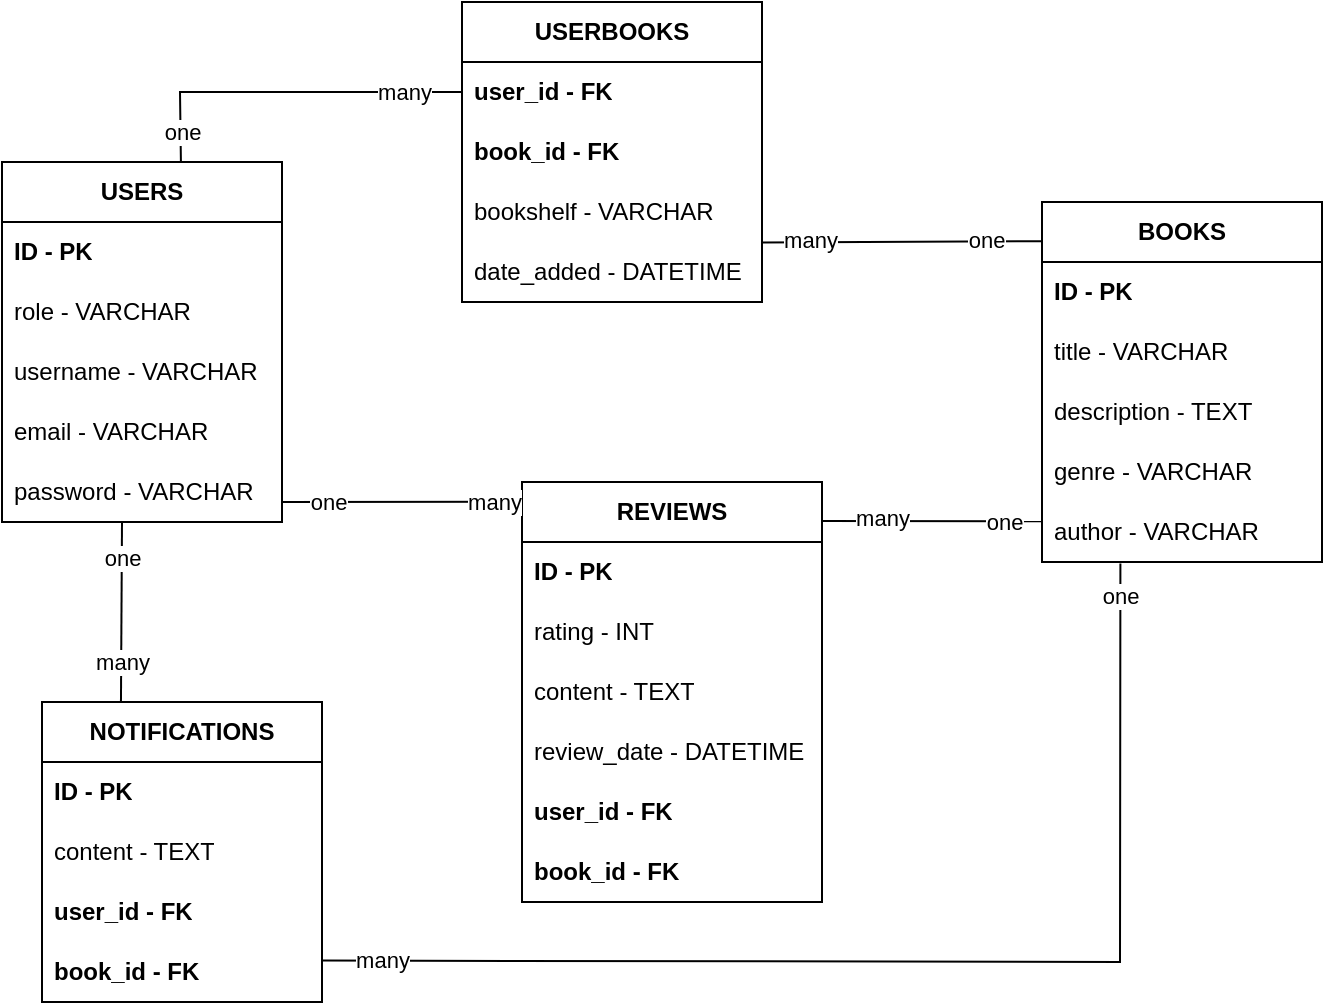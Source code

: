<mxfile version="26.1.1">
  <diagram id="R2lEEEUBdFMjLlhIrx00" name="Page-1">
    <mxGraphModel dx="1290" dy="660" grid="1" gridSize="10" guides="1" tooltips="1" connect="1" arrows="1" fold="1" page="1" pageScale="1" pageWidth="850" pageHeight="1100" math="0" shadow="0" extFonts="Permanent Marker^https://fonts.googleapis.com/css?family=Permanent+Marker">
      <root>
        <mxCell id="0" />
        <mxCell id="1" parent="0" />
        <mxCell id="j2LhgJq1YxjMiKyuYWJe-3" value="&lt;b&gt;USERS&lt;/b&gt;" style="swimlane;fontStyle=0;childLayout=stackLayout;horizontal=1;startSize=30;horizontalStack=0;resizeParent=1;resizeParentMax=0;resizeLast=0;collapsible=1;marginBottom=0;whiteSpace=wrap;html=1;" parent="1" vertex="1">
          <mxGeometry x="80" y="170" width="140" height="180" as="geometry">
            <mxRectangle x="270" y="120" width="80" height="30" as="alternateBounds" />
          </mxGeometry>
        </mxCell>
        <mxCell id="j2LhgJq1YxjMiKyuYWJe-4" value="&lt;b&gt;ID - PK&lt;/b&gt;" style="text;strokeColor=none;fillColor=none;align=left;verticalAlign=middle;spacingLeft=4;spacingRight=4;overflow=hidden;points=[[0,0.5],[1,0.5]];portConstraint=eastwest;rotatable=0;whiteSpace=wrap;html=1;" parent="j2LhgJq1YxjMiKyuYWJe-3" vertex="1">
          <mxGeometry y="30" width="140" height="30" as="geometry" />
        </mxCell>
        <mxCell id="qhHXvNJr7mQXyzwziFMm-1" value="role - VARCHAR" style="text;strokeColor=none;fillColor=none;align=left;verticalAlign=middle;spacingLeft=4;spacingRight=4;overflow=hidden;points=[[0,0.5],[1,0.5]];portConstraint=eastwest;rotatable=0;whiteSpace=wrap;html=1;" parent="j2LhgJq1YxjMiKyuYWJe-3" vertex="1">
          <mxGeometry y="60" width="140" height="30" as="geometry" />
        </mxCell>
        <mxCell id="j2LhgJq1YxjMiKyuYWJe-5" value="username - VARCHAR" style="text;strokeColor=none;fillColor=none;align=left;verticalAlign=middle;spacingLeft=4;spacingRight=4;overflow=hidden;points=[[0,0.5],[1,0.5]];portConstraint=eastwest;rotatable=0;whiteSpace=wrap;html=1;" parent="j2LhgJq1YxjMiKyuYWJe-3" vertex="1">
          <mxGeometry y="90" width="140" height="30" as="geometry" />
        </mxCell>
        <mxCell id="8TTNhSBFEvw9fsH979Fi-1" value="email - VARCHAR" style="text;strokeColor=none;fillColor=none;align=left;verticalAlign=middle;spacingLeft=4;spacingRight=4;overflow=hidden;points=[[0,0.5],[1,0.5]];portConstraint=eastwest;rotatable=0;whiteSpace=wrap;html=1;" parent="j2LhgJq1YxjMiKyuYWJe-3" vertex="1">
          <mxGeometry y="120" width="140" height="30" as="geometry" />
        </mxCell>
        <mxCell id="8TTNhSBFEvw9fsH979Fi-2" value="password - VARCHAR" style="text;strokeColor=none;fillColor=none;align=left;verticalAlign=middle;spacingLeft=4;spacingRight=4;overflow=hidden;points=[[0,0.5],[1,0.5]];portConstraint=eastwest;rotatable=0;whiteSpace=wrap;html=1;" parent="j2LhgJq1YxjMiKyuYWJe-3" vertex="1">
          <mxGeometry y="150" width="140" height="30" as="geometry" />
        </mxCell>
        <mxCell id="j2LhgJq1YxjMiKyuYWJe-11" value="&lt;b&gt;BOOKS&lt;/b&gt;" style="swimlane;fontStyle=0;childLayout=stackLayout;horizontal=1;startSize=30;horizontalStack=0;resizeParent=1;resizeParentMax=0;resizeLast=0;collapsible=1;marginBottom=0;whiteSpace=wrap;html=1;" parent="1" vertex="1">
          <mxGeometry x="600" y="190" width="140" height="180" as="geometry">
            <mxRectangle x="270" y="120" width="80" height="30" as="alternateBounds" />
          </mxGeometry>
        </mxCell>
        <mxCell id="j2LhgJq1YxjMiKyuYWJe-12" value="&lt;b&gt;ID - PK&lt;/b&gt;" style="text;strokeColor=none;fillColor=none;align=left;verticalAlign=middle;spacingLeft=4;spacingRight=4;overflow=hidden;points=[[0,0.5],[1,0.5]];portConstraint=eastwest;rotatable=0;whiteSpace=wrap;html=1;" parent="j2LhgJq1YxjMiKyuYWJe-11" vertex="1">
          <mxGeometry y="30" width="140" height="30" as="geometry" />
        </mxCell>
        <mxCell id="j2LhgJq1YxjMiKyuYWJe-13" value="title - VARCHAR" style="text;strokeColor=none;fillColor=none;align=left;verticalAlign=middle;spacingLeft=4;spacingRight=4;overflow=hidden;points=[[0,0.5],[1,0.5]];portConstraint=eastwest;rotatable=0;whiteSpace=wrap;html=1;" parent="j2LhgJq1YxjMiKyuYWJe-11" vertex="1">
          <mxGeometry y="60" width="140" height="30" as="geometry" />
        </mxCell>
        <mxCell id="j2LhgJq1YxjMiKyuYWJe-48" value="description - TEXT" style="text;strokeColor=none;fillColor=none;align=left;verticalAlign=middle;spacingLeft=4;spacingRight=4;overflow=hidden;points=[[0,0.5],[1,0.5]];portConstraint=eastwest;rotatable=0;whiteSpace=wrap;html=1;" parent="j2LhgJq1YxjMiKyuYWJe-11" vertex="1">
          <mxGeometry y="90" width="140" height="30" as="geometry" />
        </mxCell>
        <mxCell id="j2LhgJq1YxjMiKyuYWJe-50" value="genre - VARCHAR" style="text;strokeColor=none;fillColor=none;align=left;verticalAlign=middle;spacingLeft=4;spacingRight=4;overflow=hidden;points=[[0,0.5],[1,0.5]];portConstraint=eastwest;rotatable=0;whiteSpace=wrap;html=1;" parent="j2LhgJq1YxjMiKyuYWJe-11" vertex="1">
          <mxGeometry y="120" width="140" height="30" as="geometry" />
        </mxCell>
        <mxCell id="HX7ktneFNTRFcgcklUdO-1" value="author - VARCHAR" style="text;strokeColor=none;fillColor=none;align=left;verticalAlign=middle;spacingLeft=4;spacingRight=4;overflow=hidden;points=[[0,0.5],[1,0.5]];portConstraint=eastwest;rotatable=0;whiteSpace=wrap;html=1;" parent="j2LhgJq1YxjMiKyuYWJe-11" vertex="1">
          <mxGeometry y="150" width="140" height="30" as="geometry" />
        </mxCell>
        <mxCell id="j2LhgJq1YxjMiKyuYWJe-21" value="&lt;b&gt;REVIEWS&lt;/b&gt;" style="swimlane;fontStyle=0;childLayout=stackLayout;horizontal=1;startSize=30;horizontalStack=0;resizeParent=1;resizeParentMax=0;resizeLast=0;collapsible=1;marginBottom=0;whiteSpace=wrap;html=1;" parent="1" vertex="1">
          <mxGeometry x="340" y="330" width="150" height="210" as="geometry">
            <mxRectangle x="270" y="120" width="80" height="30" as="alternateBounds" />
          </mxGeometry>
        </mxCell>
        <mxCell id="j2LhgJq1YxjMiKyuYWJe-22" value="&lt;b&gt;ID - PK&lt;/b&gt;" style="text;strokeColor=none;fillColor=none;align=left;verticalAlign=middle;spacingLeft=4;spacingRight=4;overflow=hidden;points=[[0,0.5],[1,0.5]];portConstraint=eastwest;rotatable=0;whiteSpace=wrap;html=1;" parent="j2LhgJq1YxjMiKyuYWJe-21" vertex="1">
          <mxGeometry y="30" width="150" height="30" as="geometry" />
        </mxCell>
        <mxCell id="j2LhgJq1YxjMiKyuYWJe-64" value="rating - INT" style="text;strokeColor=none;fillColor=none;align=left;verticalAlign=middle;spacingLeft=4;spacingRight=4;overflow=hidden;points=[[0,0.5],[1,0.5]];portConstraint=eastwest;rotatable=0;whiteSpace=wrap;html=1;" parent="j2LhgJq1YxjMiKyuYWJe-21" vertex="1">
          <mxGeometry y="60" width="150" height="30" as="geometry" />
        </mxCell>
        <mxCell id="j2LhgJq1YxjMiKyuYWJe-23" value="content - TEXT" style="text;strokeColor=none;fillColor=none;align=left;verticalAlign=middle;spacingLeft=4;spacingRight=4;overflow=hidden;points=[[0,0.5],[1,0.5]];portConstraint=eastwest;rotatable=0;whiteSpace=wrap;html=1;" parent="j2LhgJq1YxjMiKyuYWJe-21" vertex="1">
          <mxGeometry y="90" width="150" height="30" as="geometry" />
        </mxCell>
        <mxCell id="j2LhgJq1YxjMiKyuYWJe-53" value="review_date - DATETIME" style="text;strokeColor=none;fillColor=none;align=left;verticalAlign=middle;spacingLeft=4;spacingRight=4;overflow=hidden;points=[[0,0.5],[1,0.5]];portConstraint=eastwest;rotatable=0;whiteSpace=wrap;html=1;" parent="j2LhgJq1YxjMiKyuYWJe-21" vertex="1">
          <mxGeometry y="120" width="150" height="30" as="geometry" />
        </mxCell>
        <mxCell id="j2LhgJq1YxjMiKyuYWJe-54" value="&lt;b&gt;user_id - FK&lt;/b&gt;" style="text;strokeColor=none;fillColor=none;align=left;verticalAlign=middle;spacingLeft=4;spacingRight=4;overflow=hidden;points=[[0,0.5],[1,0.5]];portConstraint=eastwest;rotatable=0;whiteSpace=wrap;html=1;" parent="j2LhgJq1YxjMiKyuYWJe-21" vertex="1">
          <mxGeometry y="150" width="150" height="30" as="geometry" />
        </mxCell>
        <mxCell id="j2LhgJq1YxjMiKyuYWJe-55" value="&lt;b&gt;book_id - FK&lt;/b&gt;" style="text;strokeColor=none;fillColor=none;align=left;verticalAlign=middle;spacingLeft=4;spacingRight=4;overflow=hidden;points=[[0,0.5],[1,0.5]];portConstraint=eastwest;rotatable=0;whiteSpace=wrap;html=1;" parent="j2LhgJq1YxjMiKyuYWJe-21" vertex="1">
          <mxGeometry y="180" width="150" height="30" as="geometry" />
        </mxCell>
        <mxCell id="j2LhgJq1YxjMiKyuYWJe-26" value="&lt;b&gt;USERBOOKS&lt;/b&gt;" style="swimlane;fontStyle=0;childLayout=stackLayout;horizontal=1;startSize=30;horizontalStack=0;resizeParent=1;resizeParentMax=0;resizeLast=0;collapsible=1;marginBottom=0;whiteSpace=wrap;html=1;" parent="1" vertex="1">
          <mxGeometry x="310" y="90" width="150" height="150" as="geometry">
            <mxRectangle x="270" y="120" width="80" height="30" as="alternateBounds" />
          </mxGeometry>
        </mxCell>
        <mxCell id="j2LhgJq1YxjMiKyuYWJe-27" value="&lt;b&gt;user_id - FK&lt;/b&gt;" style="text;strokeColor=none;fillColor=none;align=left;verticalAlign=middle;spacingLeft=4;spacingRight=4;overflow=hidden;points=[[0,0.5],[1,0.5]];portConstraint=eastwest;rotatable=0;whiteSpace=wrap;html=1;" parent="j2LhgJq1YxjMiKyuYWJe-26" vertex="1">
          <mxGeometry y="30" width="150" height="30" as="geometry" />
        </mxCell>
        <mxCell id="j2LhgJq1YxjMiKyuYWJe-28" value="&lt;b&gt;book_id - FK&lt;/b&gt;" style="text;strokeColor=none;fillColor=none;align=left;verticalAlign=middle;spacingLeft=4;spacingRight=4;overflow=hidden;points=[[0,0.5],[1,0.5]];portConstraint=eastwest;rotatable=0;whiteSpace=wrap;html=1;" parent="j2LhgJq1YxjMiKyuYWJe-26" vertex="1">
          <mxGeometry y="60" width="150" height="30" as="geometry" />
        </mxCell>
        <mxCell id="HX7ktneFNTRFcgcklUdO-16" value="bookshelf - VARCHAR" style="text;strokeColor=none;fillColor=none;align=left;verticalAlign=middle;spacingLeft=4;spacingRight=4;overflow=hidden;points=[[0,0.5],[1,0.5]];portConstraint=eastwest;rotatable=0;whiteSpace=wrap;html=1;" parent="j2LhgJq1YxjMiKyuYWJe-26" vertex="1">
          <mxGeometry y="90" width="150" height="30" as="geometry" />
        </mxCell>
        <mxCell id="HX7ktneFNTRFcgcklUdO-17" value="date_added - DATETIME" style="text;strokeColor=none;fillColor=none;align=left;verticalAlign=middle;spacingLeft=4;spacingRight=4;overflow=hidden;points=[[0,0.5],[1,0.5]];portConstraint=eastwest;rotatable=0;whiteSpace=wrap;html=1;" parent="j2LhgJq1YxjMiKyuYWJe-26" vertex="1">
          <mxGeometry y="120" width="150" height="30" as="geometry" />
        </mxCell>
        <mxCell id="j2LhgJq1YxjMiKyuYWJe-43" value="" style="endArrow=none;html=1;rounded=0;exitX=0;exitY=0.109;exitDx=0;exitDy=0;exitPerimeter=0;entryX=0.999;entryY=1.008;entryDx=0;entryDy=0;entryPerimeter=0;" parent="1" source="j2LhgJq1YxjMiKyuYWJe-11" target="HX7ktneFNTRFcgcklUdO-16" edge="1">
          <mxGeometry width="50" height="50" relative="1" as="geometry">
            <mxPoint x="480" y="220" as="sourcePoint" />
            <mxPoint x="480" y="208" as="targetPoint" />
          </mxGeometry>
        </mxCell>
        <mxCell id="HX7ktneFNTRFcgcklUdO-32" value="one" style="edgeLabel;html=1;align=center;verticalAlign=middle;resizable=0;points=[];" parent="j2LhgJq1YxjMiKyuYWJe-43" vertex="1" connectable="0">
          <mxGeometry x="-0.592" y="-1" relative="1" as="geometry">
            <mxPoint as="offset" />
          </mxGeometry>
        </mxCell>
        <mxCell id="HX7ktneFNTRFcgcklUdO-33" value="many" style="edgeLabel;html=1;align=center;verticalAlign=middle;resizable=0;points=[];" parent="j2LhgJq1YxjMiKyuYWJe-43" vertex="1" connectable="0">
          <mxGeometry x="0.662" y="-1" relative="1" as="geometry">
            <mxPoint as="offset" />
          </mxGeometry>
        </mxCell>
        <mxCell id="HX7ktneFNTRFcgcklUdO-3" value="&lt;b&gt;NOTIFICATIONS&lt;/b&gt;" style="swimlane;fontStyle=0;childLayout=stackLayout;horizontal=1;startSize=30;horizontalStack=0;resizeParent=1;resizeParentMax=0;resizeLast=0;collapsible=1;marginBottom=0;whiteSpace=wrap;html=1;" parent="1" vertex="1">
          <mxGeometry x="100" y="440" width="140" height="150" as="geometry">
            <mxRectangle x="270" y="120" width="80" height="30" as="alternateBounds" />
          </mxGeometry>
        </mxCell>
        <mxCell id="HX7ktneFNTRFcgcklUdO-4" value="&lt;b&gt;ID - PK&lt;/b&gt;" style="text;strokeColor=none;fillColor=none;align=left;verticalAlign=middle;spacingLeft=4;spacingRight=4;overflow=hidden;points=[[0,0.5],[1,0.5]];portConstraint=eastwest;rotatable=0;whiteSpace=wrap;html=1;" parent="HX7ktneFNTRFcgcklUdO-3" vertex="1">
          <mxGeometry y="30" width="140" height="30" as="geometry" />
        </mxCell>
        <mxCell id="HX7ktneFNTRFcgcklUdO-9" value="content - TEXT" style="text;strokeColor=none;fillColor=none;align=left;verticalAlign=middle;spacingLeft=4;spacingRight=4;overflow=hidden;points=[[0,0.5],[1,0.5]];portConstraint=eastwest;rotatable=0;whiteSpace=wrap;html=1;" parent="HX7ktneFNTRFcgcklUdO-3" vertex="1">
          <mxGeometry y="60" width="140" height="30" as="geometry" />
        </mxCell>
        <mxCell id="HX7ktneFNTRFcgcklUdO-7" value="&lt;b&gt;user_id - FK&lt;/b&gt;" style="text;strokeColor=none;fillColor=none;align=left;verticalAlign=middle;spacingLeft=4;spacingRight=4;overflow=hidden;points=[[0,0.5],[1,0.5]];portConstraint=eastwest;rotatable=0;whiteSpace=wrap;html=1;" parent="HX7ktneFNTRFcgcklUdO-3" vertex="1">
          <mxGeometry y="90" width="140" height="30" as="geometry" />
        </mxCell>
        <mxCell id="HX7ktneFNTRFcgcklUdO-8" value="book_id - FK" style="text;strokeColor=none;fillColor=none;align=left;verticalAlign=middle;spacingLeft=4;spacingRight=4;overflow=hidden;points=[[0,0.5],[1,0.5]];portConstraint=eastwest;rotatable=0;whiteSpace=wrap;html=1;fontStyle=1" parent="HX7ktneFNTRFcgcklUdO-3" vertex="1">
          <mxGeometry y="120" width="140" height="30" as="geometry" />
        </mxCell>
        <mxCell id="HX7ktneFNTRFcgcklUdO-18" value="" style="endArrow=none;html=1;rounded=0;exitX=0.997;exitY=0.093;exitDx=0;exitDy=0;exitPerimeter=0;entryX=-0.003;entryY=0.32;entryDx=0;entryDy=0;entryPerimeter=0;" parent="1" source="j2LhgJq1YxjMiKyuYWJe-21" target="HX7ktneFNTRFcgcklUdO-1" edge="1">
          <mxGeometry width="50" height="50" relative="1" as="geometry">
            <mxPoint x="540" y="500" as="sourcePoint" />
            <mxPoint x="590" y="370" as="targetPoint" />
          </mxGeometry>
        </mxCell>
        <mxCell id="HX7ktneFNTRFcgcklUdO-19" value="many" style="edgeLabel;html=1;align=center;verticalAlign=middle;resizable=0;points=[];" parent="HX7ktneFNTRFcgcklUdO-18" vertex="1" connectable="0">
          <mxGeometry x="-0.794" y="2" relative="1" as="geometry">
            <mxPoint x="19" as="offset" />
          </mxGeometry>
        </mxCell>
        <mxCell id="HX7ktneFNTRFcgcklUdO-20" value="one" style="edgeLabel;html=1;align=center;verticalAlign=middle;resizable=0;points=[];" parent="HX7ktneFNTRFcgcklUdO-18" vertex="1" connectable="0">
          <mxGeometry x="0.666" relative="1" as="geometry">
            <mxPoint as="offset" />
          </mxGeometry>
        </mxCell>
        <mxCell id="HX7ktneFNTRFcgcklUdO-21" value="" style="endArrow=none;html=1;rounded=0;entryX=-0.002;entryY=0.047;entryDx=0;entryDy=0;entryPerimeter=0;" parent="1" target="j2LhgJq1YxjMiKyuYWJe-21" edge="1">
          <mxGeometry width="50" height="50" relative="1" as="geometry">
            <mxPoint x="220" y="340" as="sourcePoint" />
            <mxPoint x="350" y="330" as="targetPoint" />
          </mxGeometry>
        </mxCell>
        <mxCell id="HX7ktneFNTRFcgcklUdO-22" value="one" style="edgeLabel;html=1;align=center;verticalAlign=middle;resizable=0;points=[];" parent="HX7ktneFNTRFcgcklUdO-21" vertex="1" connectable="0">
          <mxGeometry x="-0.623" relative="1" as="geometry">
            <mxPoint as="offset" />
          </mxGeometry>
        </mxCell>
        <mxCell id="HX7ktneFNTRFcgcklUdO-23" value="many" style="edgeLabel;html=1;align=center;verticalAlign=middle;resizable=0;points=[];" parent="HX7ktneFNTRFcgcklUdO-21" vertex="1" connectable="0">
          <mxGeometry x="0.473" relative="1" as="geometry">
            <mxPoint x="18" as="offset" />
          </mxGeometry>
        </mxCell>
        <mxCell id="HX7ktneFNTRFcgcklUdO-24" value="" style="endArrow=none;html=1;rounded=0;entryX=0.282;entryY=0.002;entryDx=0;entryDy=0;entryPerimeter=0;" parent="1" target="HX7ktneFNTRFcgcklUdO-3" edge="1">
          <mxGeometry width="50" height="50" relative="1" as="geometry">
            <mxPoint x="140" y="350" as="sourcePoint" />
            <mxPoint x="470" y="370" as="targetPoint" />
          </mxGeometry>
        </mxCell>
        <mxCell id="HX7ktneFNTRFcgcklUdO-26" value="many" style="edgeLabel;html=1;align=center;verticalAlign=middle;resizable=0;points=[];" parent="HX7ktneFNTRFcgcklUdO-24" vertex="1" connectable="0">
          <mxGeometry x="0.691" relative="1" as="geometry">
            <mxPoint y="-7" as="offset" />
          </mxGeometry>
        </mxCell>
        <mxCell id="HX7ktneFNTRFcgcklUdO-27" value="one" style="edgeLabel;html=1;align=center;verticalAlign=middle;resizable=0;points=[];" parent="HX7ktneFNTRFcgcklUdO-24" vertex="1" connectable="0">
          <mxGeometry x="-0.6" relative="1" as="geometry">
            <mxPoint as="offset" />
          </mxGeometry>
        </mxCell>
        <mxCell id="HX7ktneFNTRFcgcklUdO-25" value="" style="endArrow=none;html=1;rounded=0;exitX=1;exitY=0.309;exitDx=0;exitDy=0;exitPerimeter=0;entryX=0.28;entryY=1.027;entryDx=0;entryDy=0;entryPerimeter=0;" parent="1" source="HX7ktneFNTRFcgcklUdO-8" target="HX7ktneFNTRFcgcklUdO-1" edge="1">
          <mxGeometry width="50" height="50" relative="1" as="geometry">
            <mxPoint x="430" y="510" as="sourcePoint" />
            <mxPoint x="639" y="400" as="targetPoint" />
            <Array as="points">
              <mxPoint x="639" y="570" />
            </Array>
          </mxGeometry>
        </mxCell>
        <mxCell id="HX7ktneFNTRFcgcklUdO-28" value="many" style="edgeLabel;html=1;align=center;verticalAlign=middle;resizable=0;points=[];" parent="HX7ktneFNTRFcgcklUdO-25" vertex="1" connectable="0">
          <mxGeometry x="-0.919" y="1" relative="1" as="geometry">
            <mxPoint x="6" as="offset" />
          </mxGeometry>
        </mxCell>
        <mxCell id="HX7ktneFNTRFcgcklUdO-29" value="one" style="edgeLabel;html=1;align=center;verticalAlign=middle;resizable=0;points=[];" parent="HX7ktneFNTRFcgcklUdO-25" vertex="1" connectable="0">
          <mxGeometry x="0.947" relative="1" as="geometry">
            <mxPoint as="offset" />
          </mxGeometry>
        </mxCell>
        <mxCell id="qhHXvNJr7mQXyzwziFMm-2" value="" style="endArrow=none;html=1;rounded=0;exitX=0.639;exitY=0.001;exitDx=0;exitDy=0;exitPerimeter=0;entryX=0;entryY=0.5;entryDx=0;entryDy=0;" parent="1" source="j2LhgJq1YxjMiKyuYWJe-3" target="j2LhgJq1YxjMiKyuYWJe-27" edge="1">
          <mxGeometry width="50" height="50" relative="1" as="geometry">
            <mxPoint x="290" y="210" as="sourcePoint" />
            <mxPoint x="340" y="160" as="targetPoint" />
            <Array as="points">
              <mxPoint x="169" y="135" />
            </Array>
          </mxGeometry>
        </mxCell>
        <mxCell id="qhHXvNJr7mQXyzwziFMm-3" value="one" style="edgeLabel;html=1;align=center;verticalAlign=middle;resizable=0;points=[];" parent="qhHXvNJr7mQXyzwziFMm-2" vertex="1" connectable="0">
          <mxGeometry x="-0.831" relative="1" as="geometry">
            <mxPoint as="offset" />
          </mxGeometry>
        </mxCell>
        <mxCell id="qhHXvNJr7mQXyzwziFMm-5" value="many" style="edgeLabel;html=1;align=center;verticalAlign=middle;resizable=0;points=[];" parent="qhHXvNJr7mQXyzwziFMm-2" vertex="1" connectable="0">
          <mxGeometry x="0.618" relative="1" as="geometry">
            <mxPoint x="4" as="offset" />
          </mxGeometry>
        </mxCell>
      </root>
    </mxGraphModel>
  </diagram>
</mxfile>
